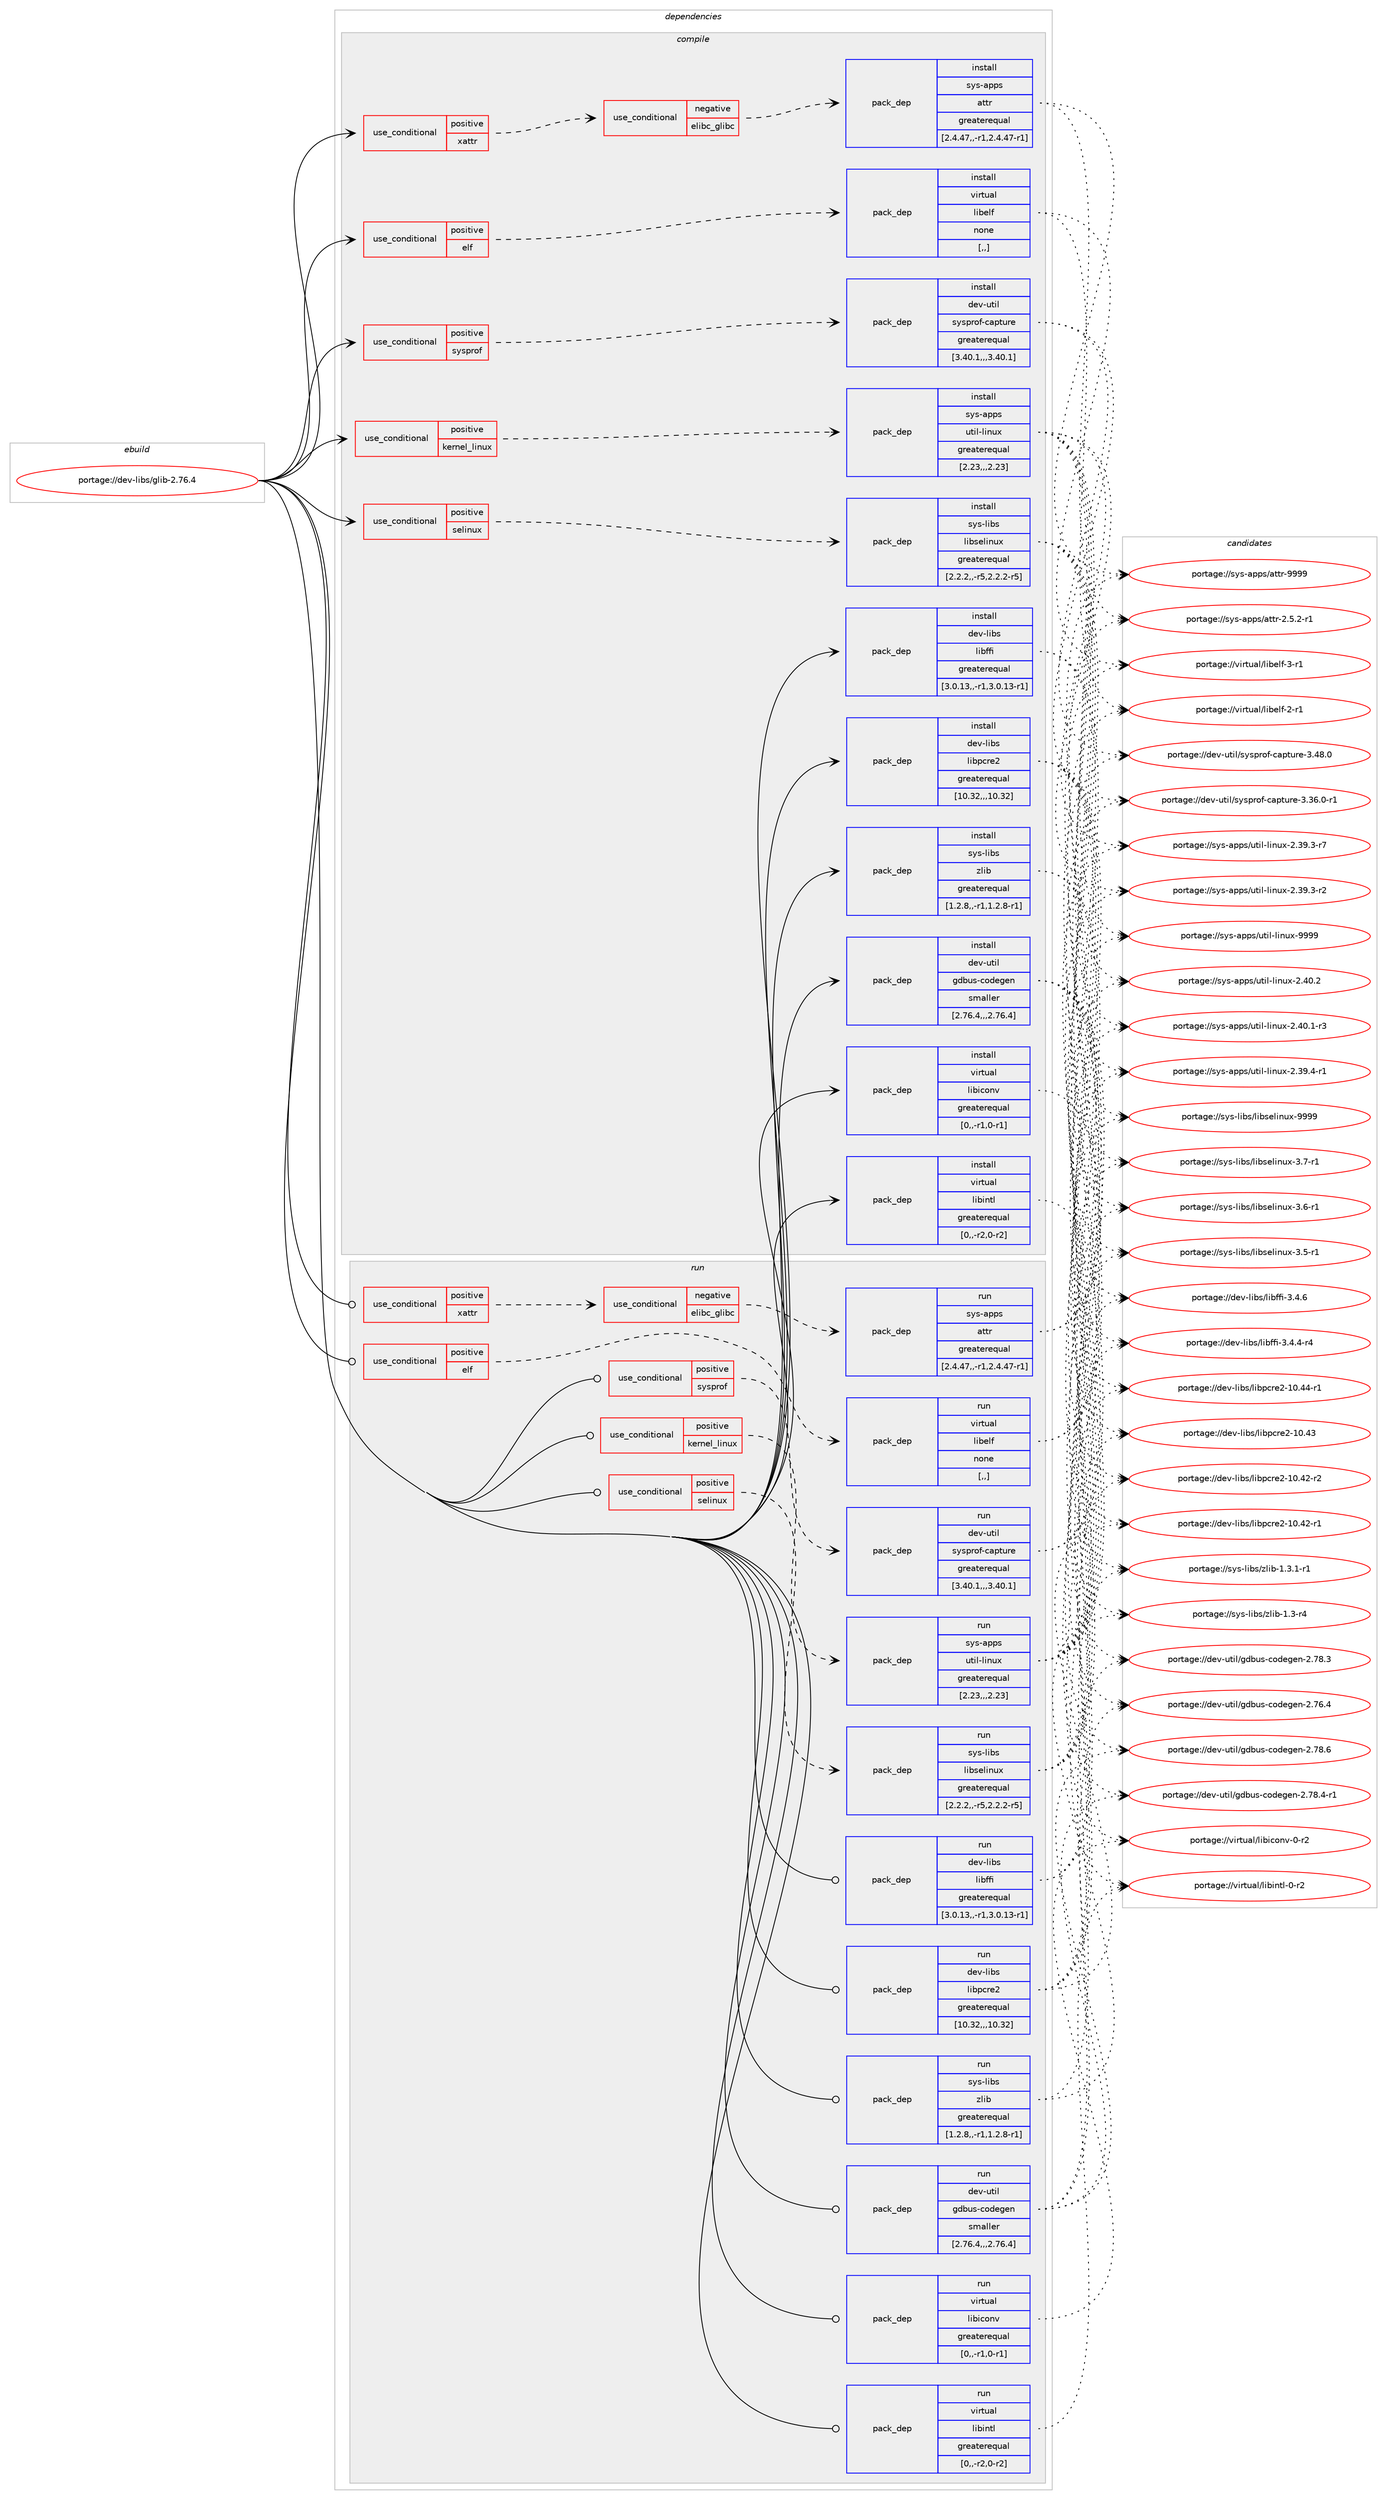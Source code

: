 digraph prolog {

# *************
# Graph options
# *************

newrank=true;
concentrate=true;
compound=true;
graph [rankdir=LR,fontname=Helvetica,fontsize=10,ranksep=1.5];#, ranksep=2.5, nodesep=0.2];
edge  [arrowhead=vee];
node  [fontname=Helvetica,fontsize=10];

# **********
# The ebuild
# **********

subgraph cluster_leftcol {
color=gray;
label=<<i>ebuild</i>>;
id [label="portage://dev-libs/glib-2.76.4", color=red, width=4, href="../dev-libs/glib-2.76.4.svg"];
}

# ****************
# The dependencies
# ****************

subgraph cluster_midcol {
color=gray;
label=<<i>dependencies</i>>;
subgraph cluster_compile {
fillcolor="#eeeeee";
style=filled;
label=<<i>compile</i>>;
subgraph cond26362 {
dependency108388 [label=<<TABLE BORDER="0" CELLBORDER="1" CELLSPACING="0" CELLPADDING="4"><TR><TD ROWSPAN="3" CELLPADDING="10">use_conditional</TD></TR><TR><TD>positive</TD></TR><TR><TD>elf</TD></TR></TABLE>>, shape=none, color=red];
subgraph pack80855 {
dependency108389 [label=<<TABLE BORDER="0" CELLBORDER="1" CELLSPACING="0" CELLPADDING="4" WIDTH="220"><TR><TD ROWSPAN="6" CELLPADDING="30">pack_dep</TD></TR><TR><TD WIDTH="110">install</TD></TR><TR><TD>virtual</TD></TR><TR><TD>libelf</TD></TR><TR><TD>none</TD></TR><TR><TD>[,,]</TD></TR></TABLE>>, shape=none, color=blue];
}
dependency108388:e -> dependency108389:w [weight=20,style="dashed",arrowhead="vee"];
}
id:e -> dependency108388:w [weight=20,style="solid",arrowhead="vee"];
subgraph cond26363 {
dependency108390 [label=<<TABLE BORDER="0" CELLBORDER="1" CELLSPACING="0" CELLPADDING="4"><TR><TD ROWSPAN="3" CELLPADDING="10">use_conditional</TD></TR><TR><TD>positive</TD></TR><TR><TD>kernel_linux</TD></TR></TABLE>>, shape=none, color=red];
subgraph pack80856 {
dependency108391 [label=<<TABLE BORDER="0" CELLBORDER="1" CELLSPACING="0" CELLPADDING="4" WIDTH="220"><TR><TD ROWSPAN="6" CELLPADDING="30">pack_dep</TD></TR><TR><TD WIDTH="110">install</TD></TR><TR><TD>sys-apps</TD></TR><TR><TD>util-linux</TD></TR><TR><TD>greaterequal</TD></TR><TR><TD>[2.23,,,2.23]</TD></TR></TABLE>>, shape=none, color=blue];
}
dependency108390:e -> dependency108391:w [weight=20,style="dashed",arrowhead="vee"];
}
id:e -> dependency108390:w [weight=20,style="solid",arrowhead="vee"];
subgraph cond26364 {
dependency108392 [label=<<TABLE BORDER="0" CELLBORDER="1" CELLSPACING="0" CELLPADDING="4"><TR><TD ROWSPAN="3" CELLPADDING="10">use_conditional</TD></TR><TR><TD>positive</TD></TR><TR><TD>selinux</TD></TR></TABLE>>, shape=none, color=red];
subgraph pack80857 {
dependency108393 [label=<<TABLE BORDER="0" CELLBORDER="1" CELLSPACING="0" CELLPADDING="4" WIDTH="220"><TR><TD ROWSPAN="6" CELLPADDING="30">pack_dep</TD></TR><TR><TD WIDTH="110">install</TD></TR><TR><TD>sys-libs</TD></TR><TR><TD>libselinux</TD></TR><TR><TD>greaterequal</TD></TR><TR><TD>[2.2.2,,-r5,2.2.2-r5]</TD></TR></TABLE>>, shape=none, color=blue];
}
dependency108392:e -> dependency108393:w [weight=20,style="dashed",arrowhead="vee"];
}
id:e -> dependency108392:w [weight=20,style="solid",arrowhead="vee"];
subgraph cond26365 {
dependency108394 [label=<<TABLE BORDER="0" CELLBORDER="1" CELLSPACING="0" CELLPADDING="4"><TR><TD ROWSPAN="3" CELLPADDING="10">use_conditional</TD></TR><TR><TD>positive</TD></TR><TR><TD>sysprof</TD></TR></TABLE>>, shape=none, color=red];
subgraph pack80858 {
dependency108395 [label=<<TABLE BORDER="0" CELLBORDER="1" CELLSPACING="0" CELLPADDING="4" WIDTH="220"><TR><TD ROWSPAN="6" CELLPADDING="30">pack_dep</TD></TR><TR><TD WIDTH="110">install</TD></TR><TR><TD>dev-util</TD></TR><TR><TD>sysprof-capture</TD></TR><TR><TD>greaterequal</TD></TR><TR><TD>[3.40.1,,,3.40.1]</TD></TR></TABLE>>, shape=none, color=blue];
}
dependency108394:e -> dependency108395:w [weight=20,style="dashed",arrowhead="vee"];
}
id:e -> dependency108394:w [weight=20,style="solid",arrowhead="vee"];
subgraph cond26366 {
dependency108396 [label=<<TABLE BORDER="0" CELLBORDER="1" CELLSPACING="0" CELLPADDING="4"><TR><TD ROWSPAN="3" CELLPADDING="10">use_conditional</TD></TR><TR><TD>positive</TD></TR><TR><TD>xattr</TD></TR></TABLE>>, shape=none, color=red];
subgraph cond26367 {
dependency108397 [label=<<TABLE BORDER="0" CELLBORDER="1" CELLSPACING="0" CELLPADDING="4"><TR><TD ROWSPAN="3" CELLPADDING="10">use_conditional</TD></TR><TR><TD>negative</TD></TR><TR><TD>elibc_glibc</TD></TR></TABLE>>, shape=none, color=red];
subgraph pack80859 {
dependency108398 [label=<<TABLE BORDER="0" CELLBORDER="1" CELLSPACING="0" CELLPADDING="4" WIDTH="220"><TR><TD ROWSPAN="6" CELLPADDING="30">pack_dep</TD></TR><TR><TD WIDTH="110">install</TD></TR><TR><TD>sys-apps</TD></TR><TR><TD>attr</TD></TR><TR><TD>greaterequal</TD></TR><TR><TD>[2.4.47,,-r1,2.4.47-r1]</TD></TR></TABLE>>, shape=none, color=blue];
}
dependency108397:e -> dependency108398:w [weight=20,style="dashed",arrowhead="vee"];
}
dependency108396:e -> dependency108397:w [weight=20,style="dashed",arrowhead="vee"];
}
id:e -> dependency108396:w [weight=20,style="solid",arrowhead="vee"];
subgraph pack80860 {
dependency108399 [label=<<TABLE BORDER="0" CELLBORDER="1" CELLSPACING="0" CELLPADDING="4" WIDTH="220"><TR><TD ROWSPAN="6" CELLPADDING="30">pack_dep</TD></TR><TR><TD WIDTH="110">install</TD></TR><TR><TD>dev-libs</TD></TR><TR><TD>libffi</TD></TR><TR><TD>greaterequal</TD></TR><TR><TD>[3.0.13,,-r1,3.0.13-r1]</TD></TR></TABLE>>, shape=none, color=blue];
}
id:e -> dependency108399:w [weight=20,style="solid",arrowhead="vee"];
subgraph pack80861 {
dependency108400 [label=<<TABLE BORDER="0" CELLBORDER="1" CELLSPACING="0" CELLPADDING="4" WIDTH="220"><TR><TD ROWSPAN="6" CELLPADDING="30">pack_dep</TD></TR><TR><TD WIDTH="110">install</TD></TR><TR><TD>dev-libs</TD></TR><TR><TD>libpcre2</TD></TR><TR><TD>greaterequal</TD></TR><TR><TD>[10.32,,,10.32]</TD></TR></TABLE>>, shape=none, color=blue];
}
id:e -> dependency108400:w [weight=20,style="solid",arrowhead="vee"];
subgraph pack80862 {
dependency108401 [label=<<TABLE BORDER="0" CELLBORDER="1" CELLSPACING="0" CELLPADDING="4" WIDTH="220"><TR><TD ROWSPAN="6" CELLPADDING="30">pack_dep</TD></TR><TR><TD WIDTH="110">install</TD></TR><TR><TD>sys-libs</TD></TR><TR><TD>zlib</TD></TR><TR><TD>greaterequal</TD></TR><TR><TD>[1.2.8,,-r1,1.2.8-r1]</TD></TR></TABLE>>, shape=none, color=blue];
}
id:e -> dependency108401:w [weight=20,style="solid",arrowhead="vee"];
subgraph pack80863 {
dependency108402 [label=<<TABLE BORDER="0" CELLBORDER="1" CELLSPACING="0" CELLPADDING="4" WIDTH="220"><TR><TD ROWSPAN="6" CELLPADDING="30">pack_dep</TD></TR><TR><TD WIDTH="110">install</TD></TR><TR><TD>virtual</TD></TR><TR><TD>libiconv</TD></TR><TR><TD>greaterequal</TD></TR><TR><TD>[0,,-r1,0-r1]</TD></TR></TABLE>>, shape=none, color=blue];
}
id:e -> dependency108402:w [weight=20,style="solid",arrowhead="vee"];
subgraph pack80864 {
dependency108403 [label=<<TABLE BORDER="0" CELLBORDER="1" CELLSPACING="0" CELLPADDING="4" WIDTH="220"><TR><TD ROWSPAN="6" CELLPADDING="30">pack_dep</TD></TR><TR><TD WIDTH="110">install</TD></TR><TR><TD>virtual</TD></TR><TR><TD>libintl</TD></TR><TR><TD>greaterequal</TD></TR><TR><TD>[0,,-r2,0-r2]</TD></TR></TABLE>>, shape=none, color=blue];
}
id:e -> dependency108403:w [weight=20,style="solid",arrowhead="vee"];
subgraph pack80865 {
dependency108404 [label=<<TABLE BORDER="0" CELLBORDER="1" CELLSPACING="0" CELLPADDING="4" WIDTH="220"><TR><TD ROWSPAN="6" CELLPADDING="30">pack_dep</TD></TR><TR><TD WIDTH="110">install</TD></TR><TR><TD>dev-util</TD></TR><TR><TD>gdbus-codegen</TD></TR><TR><TD>smaller</TD></TR><TR><TD>[2.76.4,,,2.76.4]</TD></TR></TABLE>>, shape=none, color=blue];
}
id:e -> dependency108404:w [weight=20,style="solid",arrowhead="vee"];
}
subgraph cluster_compileandrun {
fillcolor="#eeeeee";
style=filled;
label=<<i>compile and run</i>>;
}
subgraph cluster_run {
fillcolor="#eeeeee";
style=filled;
label=<<i>run</i>>;
subgraph cond26368 {
dependency108405 [label=<<TABLE BORDER="0" CELLBORDER="1" CELLSPACING="0" CELLPADDING="4"><TR><TD ROWSPAN="3" CELLPADDING="10">use_conditional</TD></TR><TR><TD>positive</TD></TR><TR><TD>elf</TD></TR></TABLE>>, shape=none, color=red];
subgraph pack80866 {
dependency108406 [label=<<TABLE BORDER="0" CELLBORDER="1" CELLSPACING="0" CELLPADDING="4" WIDTH="220"><TR><TD ROWSPAN="6" CELLPADDING="30">pack_dep</TD></TR><TR><TD WIDTH="110">run</TD></TR><TR><TD>virtual</TD></TR><TR><TD>libelf</TD></TR><TR><TD>none</TD></TR><TR><TD>[,,]</TD></TR></TABLE>>, shape=none, color=blue];
}
dependency108405:e -> dependency108406:w [weight=20,style="dashed",arrowhead="vee"];
}
id:e -> dependency108405:w [weight=20,style="solid",arrowhead="odot"];
subgraph cond26369 {
dependency108407 [label=<<TABLE BORDER="0" CELLBORDER="1" CELLSPACING="0" CELLPADDING="4"><TR><TD ROWSPAN="3" CELLPADDING="10">use_conditional</TD></TR><TR><TD>positive</TD></TR><TR><TD>kernel_linux</TD></TR></TABLE>>, shape=none, color=red];
subgraph pack80867 {
dependency108408 [label=<<TABLE BORDER="0" CELLBORDER="1" CELLSPACING="0" CELLPADDING="4" WIDTH="220"><TR><TD ROWSPAN="6" CELLPADDING="30">pack_dep</TD></TR><TR><TD WIDTH="110">run</TD></TR><TR><TD>sys-apps</TD></TR><TR><TD>util-linux</TD></TR><TR><TD>greaterequal</TD></TR><TR><TD>[2.23,,,2.23]</TD></TR></TABLE>>, shape=none, color=blue];
}
dependency108407:e -> dependency108408:w [weight=20,style="dashed",arrowhead="vee"];
}
id:e -> dependency108407:w [weight=20,style="solid",arrowhead="odot"];
subgraph cond26370 {
dependency108409 [label=<<TABLE BORDER="0" CELLBORDER="1" CELLSPACING="0" CELLPADDING="4"><TR><TD ROWSPAN="3" CELLPADDING="10">use_conditional</TD></TR><TR><TD>positive</TD></TR><TR><TD>selinux</TD></TR></TABLE>>, shape=none, color=red];
subgraph pack80868 {
dependency108410 [label=<<TABLE BORDER="0" CELLBORDER="1" CELLSPACING="0" CELLPADDING="4" WIDTH="220"><TR><TD ROWSPAN="6" CELLPADDING="30">pack_dep</TD></TR><TR><TD WIDTH="110">run</TD></TR><TR><TD>sys-libs</TD></TR><TR><TD>libselinux</TD></TR><TR><TD>greaterequal</TD></TR><TR><TD>[2.2.2,,-r5,2.2.2-r5]</TD></TR></TABLE>>, shape=none, color=blue];
}
dependency108409:e -> dependency108410:w [weight=20,style="dashed",arrowhead="vee"];
}
id:e -> dependency108409:w [weight=20,style="solid",arrowhead="odot"];
subgraph cond26371 {
dependency108411 [label=<<TABLE BORDER="0" CELLBORDER="1" CELLSPACING="0" CELLPADDING="4"><TR><TD ROWSPAN="3" CELLPADDING="10">use_conditional</TD></TR><TR><TD>positive</TD></TR><TR><TD>sysprof</TD></TR></TABLE>>, shape=none, color=red];
subgraph pack80869 {
dependency108412 [label=<<TABLE BORDER="0" CELLBORDER="1" CELLSPACING="0" CELLPADDING="4" WIDTH="220"><TR><TD ROWSPAN="6" CELLPADDING="30">pack_dep</TD></TR><TR><TD WIDTH="110">run</TD></TR><TR><TD>dev-util</TD></TR><TR><TD>sysprof-capture</TD></TR><TR><TD>greaterequal</TD></TR><TR><TD>[3.40.1,,,3.40.1]</TD></TR></TABLE>>, shape=none, color=blue];
}
dependency108411:e -> dependency108412:w [weight=20,style="dashed",arrowhead="vee"];
}
id:e -> dependency108411:w [weight=20,style="solid",arrowhead="odot"];
subgraph cond26372 {
dependency108413 [label=<<TABLE BORDER="0" CELLBORDER="1" CELLSPACING="0" CELLPADDING="4"><TR><TD ROWSPAN="3" CELLPADDING="10">use_conditional</TD></TR><TR><TD>positive</TD></TR><TR><TD>xattr</TD></TR></TABLE>>, shape=none, color=red];
subgraph cond26373 {
dependency108414 [label=<<TABLE BORDER="0" CELLBORDER="1" CELLSPACING="0" CELLPADDING="4"><TR><TD ROWSPAN="3" CELLPADDING="10">use_conditional</TD></TR><TR><TD>negative</TD></TR><TR><TD>elibc_glibc</TD></TR></TABLE>>, shape=none, color=red];
subgraph pack80870 {
dependency108415 [label=<<TABLE BORDER="0" CELLBORDER="1" CELLSPACING="0" CELLPADDING="4" WIDTH="220"><TR><TD ROWSPAN="6" CELLPADDING="30">pack_dep</TD></TR><TR><TD WIDTH="110">run</TD></TR><TR><TD>sys-apps</TD></TR><TR><TD>attr</TD></TR><TR><TD>greaterequal</TD></TR><TR><TD>[2.4.47,,-r1,2.4.47-r1]</TD></TR></TABLE>>, shape=none, color=blue];
}
dependency108414:e -> dependency108415:w [weight=20,style="dashed",arrowhead="vee"];
}
dependency108413:e -> dependency108414:w [weight=20,style="dashed",arrowhead="vee"];
}
id:e -> dependency108413:w [weight=20,style="solid",arrowhead="odot"];
subgraph pack80871 {
dependency108416 [label=<<TABLE BORDER="0" CELLBORDER="1" CELLSPACING="0" CELLPADDING="4" WIDTH="220"><TR><TD ROWSPAN="6" CELLPADDING="30">pack_dep</TD></TR><TR><TD WIDTH="110">run</TD></TR><TR><TD>dev-libs</TD></TR><TR><TD>libffi</TD></TR><TR><TD>greaterequal</TD></TR><TR><TD>[3.0.13,,-r1,3.0.13-r1]</TD></TR></TABLE>>, shape=none, color=blue];
}
id:e -> dependency108416:w [weight=20,style="solid",arrowhead="odot"];
subgraph pack80872 {
dependency108417 [label=<<TABLE BORDER="0" CELLBORDER="1" CELLSPACING="0" CELLPADDING="4" WIDTH="220"><TR><TD ROWSPAN="6" CELLPADDING="30">pack_dep</TD></TR><TR><TD WIDTH="110">run</TD></TR><TR><TD>dev-libs</TD></TR><TR><TD>libpcre2</TD></TR><TR><TD>greaterequal</TD></TR><TR><TD>[10.32,,,10.32]</TD></TR></TABLE>>, shape=none, color=blue];
}
id:e -> dependency108417:w [weight=20,style="solid",arrowhead="odot"];
subgraph pack80873 {
dependency108418 [label=<<TABLE BORDER="0" CELLBORDER="1" CELLSPACING="0" CELLPADDING="4" WIDTH="220"><TR><TD ROWSPAN="6" CELLPADDING="30">pack_dep</TD></TR><TR><TD WIDTH="110">run</TD></TR><TR><TD>sys-libs</TD></TR><TR><TD>zlib</TD></TR><TR><TD>greaterequal</TD></TR><TR><TD>[1.2.8,,-r1,1.2.8-r1]</TD></TR></TABLE>>, shape=none, color=blue];
}
id:e -> dependency108418:w [weight=20,style="solid",arrowhead="odot"];
subgraph pack80874 {
dependency108419 [label=<<TABLE BORDER="0" CELLBORDER="1" CELLSPACING="0" CELLPADDING="4" WIDTH="220"><TR><TD ROWSPAN="6" CELLPADDING="30">pack_dep</TD></TR><TR><TD WIDTH="110">run</TD></TR><TR><TD>virtual</TD></TR><TR><TD>libiconv</TD></TR><TR><TD>greaterequal</TD></TR><TR><TD>[0,,-r1,0-r1]</TD></TR></TABLE>>, shape=none, color=blue];
}
id:e -> dependency108419:w [weight=20,style="solid",arrowhead="odot"];
subgraph pack80875 {
dependency108420 [label=<<TABLE BORDER="0" CELLBORDER="1" CELLSPACING="0" CELLPADDING="4" WIDTH="220"><TR><TD ROWSPAN="6" CELLPADDING="30">pack_dep</TD></TR><TR><TD WIDTH="110">run</TD></TR><TR><TD>virtual</TD></TR><TR><TD>libintl</TD></TR><TR><TD>greaterequal</TD></TR><TR><TD>[0,,-r2,0-r2]</TD></TR></TABLE>>, shape=none, color=blue];
}
id:e -> dependency108420:w [weight=20,style="solid",arrowhead="odot"];
subgraph pack80876 {
dependency108421 [label=<<TABLE BORDER="0" CELLBORDER="1" CELLSPACING="0" CELLPADDING="4" WIDTH="220"><TR><TD ROWSPAN="6" CELLPADDING="30">pack_dep</TD></TR><TR><TD WIDTH="110">run</TD></TR><TR><TD>dev-util</TD></TR><TR><TD>gdbus-codegen</TD></TR><TR><TD>smaller</TD></TR><TR><TD>[2.76.4,,,2.76.4]</TD></TR></TABLE>>, shape=none, color=blue];
}
id:e -> dependency108421:w [weight=20,style="solid",arrowhead="odot"];
}
}

# **************
# The candidates
# **************

subgraph cluster_choices {
rank=same;
color=gray;
label=<<i>candidates</i>>;

subgraph choice80855 {
color=black;
nodesep=1;
choice11810511411611797108471081059810110810245514511449 [label="portage://virtual/libelf-3-r1", color=red, width=4,href="../virtual/libelf-3-r1.svg"];
choice11810511411611797108471081059810110810245504511449 [label="portage://virtual/libelf-2-r1", color=red, width=4,href="../virtual/libelf-2-r1.svg"];
dependency108389:e -> choice11810511411611797108471081059810110810245514511449:w [style=dotted,weight="100"];
dependency108389:e -> choice11810511411611797108471081059810110810245504511449:w [style=dotted,weight="100"];
}
subgraph choice80856 {
color=black;
nodesep=1;
choice115121115459711211211547117116105108451081051101171204557575757 [label="portage://sys-apps/util-linux-9999", color=red, width=4,href="../sys-apps/util-linux-9999.svg"];
choice1151211154597112112115471171161051084510810511011712045504652484650 [label="portage://sys-apps/util-linux-2.40.2", color=red, width=4,href="../sys-apps/util-linux-2.40.2.svg"];
choice11512111545971121121154711711610510845108105110117120455046524846494511451 [label="portage://sys-apps/util-linux-2.40.1-r3", color=red, width=4,href="../sys-apps/util-linux-2.40.1-r3.svg"];
choice11512111545971121121154711711610510845108105110117120455046515746524511449 [label="portage://sys-apps/util-linux-2.39.4-r1", color=red, width=4,href="../sys-apps/util-linux-2.39.4-r1.svg"];
choice11512111545971121121154711711610510845108105110117120455046515746514511455 [label="portage://sys-apps/util-linux-2.39.3-r7", color=red, width=4,href="../sys-apps/util-linux-2.39.3-r7.svg"];
choice11512111545971121121154711711610510845108105110117120455046515746514511450 [label="portage://sys-apps/util-linux-2.39.3-r2", color=red, width=4,href="../sys-apps/util-linux-2.39.3-r2.svg"];
dependency108391:e -> choice115121115459711211211547117116105108451081051101171204557575757:w [style=dotted,weight="100"];
dependency108391:e -> choice1151211154597112112115471171161051084510810511011712045504652484650:w [style=dotted,weight="100"];
dependency108391:e -> choice11512111545971121121154711711610510845108105110117120455046524846494511451:w [style=dotted,weight="100"];
dependency108391:e -> choice11512111545971121121154711711610510845108105110117120455046515746524511449:w [style=dotted,weight="100"];
dependency108391:e -> choice11512111545971121121154711711610510845108105110117120455046515746514511455:w [style=dotted,weight="100"];
dependency108391:e -> choice11512111545971121121154711711610510845108105110117120455046515746514511450:w [style=dotted,weight="100"];
}
subgraph choice80857 {
color=black;
nodesep=1;
choice115121115451081059811547108105981151011081051101171204557575757 [label="portage://sys-libs/libselinux-9999", color=red, width=4,href="../sys-libs/libselinux-9999.svg"];
choice11512111545108105981154710810598115101108105110117120455146554511449 [label="portage://sys-libs/libselinux-3.7-r1", color=red, width=4,href="../sys-libs/libselinux-3.7-r1.svg"];
choice11512111545108105981154710810598115101108105110117120455146544511449 [label="portage://sys-libs/libselinux-3.6-r1", color=red, width=4,href="../sys-libs/libselinux-3.6-r1.svg"];
choice11512111545108105981154710810598115101108105110117120455146534511449 [label="portage://sys-libs/libselinux-3.5-r1", color=red, width=4,href="../sys-libs/libselinux-3.5-r1.svg"];
dependency108393:e -> choice115121115451081059811547108105981151011081051101171204557575757:w [style=dotted,weight="100"];
dependency108393:e -> choice11512111545108105981154710810598115101108105110117120455146554511449:w [style=dotted,weight="100"];
dependency108393:e -> choice11512111545108105981154710810598115101108105110117120455146544511449:w [style=dotted,weight="100"];
dependency108393:e -> choice11512111545108105981154710810598115101108105110117120455146534511449:w [style=dotted,weight="100"];
}
subgraph choice80858 {
color=black;
nodesep=1;
choice100101118451171161051084711512111511211411110245999711211611711410145514652564648 [label="portage://dev-util/sysprof-capture-3.48.0", color=red, width=4,href="../dev-util/sysprof-capture-3.48.0.svg"];
choice1001011184511711610510847115121115112114111102459997112116117114101455146515446484511449 [label="portage://dev-util/sysprof-capture-3.36.0-r1", color=red, width=4,href="../dev-util/sysprof-capture-3.36.0-r1.svg"];
dependency108395:e -> choice100101118451171161051084711512111511211411110245999711211611711410145514652564648:w [style=dotted,weight="100"];
dependency108395:e -> choice1001011184511711610510847115121115112114111102459997112116117114101455146515446484511449:w [style=dotted,weight="100"];
}
subgraph choice80859 {
color=black;
nodesep=1;
choice115121115459711211211547971161161144557575757 [label="portage://sys-apps/attr-9999", color=red, width=4,href="../sys-apps/attr-9999.svg"];
choice115121115459711211211547971161161144550465346504511449 [label="portage://sys-apps/attr-2.5.2-r1", color=red, width=4,href="../sys-apps/attr-2.5.2-r1.svg"];
dependency108398:e -> choice115121115459711211211547971161161144557575757:w [style=dotted,weight="100"];
dependency108398:e -> choice115121115459711211211547971161161144550465346504511449:w [style=dotted,weight="100"];
}
subgraph choice80860 {
color=black;
nodesep=1;
choice10010111845108105981154710810598102102105455146524654 [label="portage://dev-libs/libffi-3.4.6", color=red, width=4,href="../dev-libs/libffi-3.4.6.svg"];
choice100101118451081059811547108105981021021054551465246524511452 [label="portage://dev-libs/libffi-3.4.4-r4", color=red, width=4,href="../dev-libs/libffi-3.4.4-r4.svg"];
dependency108399:e -> choice10010111845108105981154710810598102102105455146524654:w [style=dotted,weight="100"];
dependency108399:e -> choice100101118451081059811547108105981021021054551465246524511452:w [style=dotted,weight="100"];
}
subgraph choice80861 {
color=black;
nodesep=1;
choice1001011184510810598115471081059811299114101504549484652524511449 [label="portage://dev-libs/libpcre2-10.44-r1", color=red, width=4,href="../dev-libs/libpcre2-10.44-r1.svg"];
choice100101118451081059811547108105981129911410150454948465251 [label="portage://dev-libs/libpcre2-10.43", color=red, width=4,href="../dev-libs/libpcre2-10.43.svg"];
choice1001011184510810598115471081059811299114101504549484652504511450 [label="portage://dev-libs/libpcre2-10.42-r2", color=red, width=4,href="../dev-libs/libpcre2-10.42-r2.svg"];
choice1001011184510810598115471081059811299114101504549484652504511449 [label="portage://dev-libs/libpcre2-10.42-r1", color=red, width=4,href="../dev-libs/libpcre2-10.42-r1.svg"];
dependency108400:e -> choice1001011184510810598115471081059811299114101504549484652524511449:w [style=dotted,weight="100"];
dependency108400:e -> choice100101118451081059811547108105981129911410150454948465251:w [style=dotted,weight="100"];
dependency108400:e -> choice1001011184510810598115471081059811299114101504549484652504511450:w [style=dotted,weight="100"];
dependency108400:e -> choice1001011184510810598115471081059811299114101504549484652504511449:w [style=dotted,weight="100"];
}
subgraph choice80862 {
color=black;
nodesep=1;
choice115121115451081059811547122108105984549465146494511449 [label="portage://sys-libs/zlib-1.3.1-r1", color=red, width=4,href="../sys-libs/zlib-1.3.1-r1.svg"];
choice11512111545108105981154712210810598454946514511452 [label="portage://sys-libs/zlib-1.3-r4", color=red, width=4,href="../sys-libs/zlib-1.3-r4.svg"];
dependency108401:e -> choice115121115451081059811547122108105984549465146494511449:w [style=dotted,weight="100"];
dependency108401:e -> choice11512111545108105981154712210810598454946514511452:w [style=dotted,weight="100"];
}
subgraph choice80863 {
color=black;
nodesep=1;
choice1181051141161179710847108105981059911111011845484511450 [label="portage://virtual/libiconv-0-r2", color=red, width=4,href="../virtual/libiconv-0-r2.svg"];
dependency108402:e -> choice1181051141161179710847108105981059911111011845484511450:w [style=dotted,weight="100"];
}
subgraph choice80864 {
color=black;
nodesep=1;
choice11810511411611797108471081059810511011610845484511450 [label="portage://virtual/libintl-0-r2", color=red, width=4,href="../virtual/libintl-0-r2.svg"];
dependency108403:e -> choice11810511411611797108471081059810511011610845484511450:w [style=dotted,weight="100"];
}
subgraph choice80865 {
color=black;
nodesep=1;
choice100101118451171161051084710310098117115459911110010110310111045504655564654 [label="portage://dev-util/gdbus-codegen-2.78.6", color=red, width=4,href="../dev-util/gdbus-codegen-2.78.6.svg"];
choice1001011184511711610510847103100981171154599111100101103101110455046555646524511449 [label="portage://dev-util/gdbus-codegen-2.78.4-r1", color=red, width=4,href="../dev-util/gdbus-codegen-2.78.4-r1.svg"];
choice100101118451171161051084710310098117115459911110010110310111045504655564651 [label="portage://dev-util/gdbus-codegen-2.78.3", color=red, width=4,href="../dev-util/gdbus-codegen-2.78.3.svg"];
choice100101118451171161051084710310098117115459911110010110310111045504655544652 [label="portage://dev-util/gdbus-codegen-2.76.4", color=red, width=4,href="../dev-util/gdbus-codegen-2.76.4.svg"];
dependency108404:e -> choice100101118451171161051084710310098117115459911110010110310111045504655564654:w [style=dotted,weight="100"];
dependency108404:e -> choice1001011184511711610510847103100981171154599111100101103101110455046555646524511449:w [style=dotted,weight="100"];
dependency108404:e -> choice100101118451171161051084710310098117115459911110010110310111045504655564651:w [style=dotted,weight="100"];
dependency108404:e -> choice100101118451171161051084710310098117115459911110010110310111045504655544652:w [style=dotted,weight="100"];
}
subgraph choice80866 {
color=black;
nodesep=1;
choice11810511411611797108471081059810110810245514511449 [label="portage://virtual/libelf-3-r1", color=red, width=4,href="../virtual/libelf-3-r1.svg"];
choice11810511411611797108471081059810110810245504511449 [label="portage://virtual/libelf-2-r1", color=red, width=4,href="../virtual/libelf-2-r1.svg"];
dependency108406:e -> choice11810511411611797108471081059810110810245514511449:w [style=dotted,weight="100"];
dependency108406:e -> choice11810511411611797108471081059810110810245504511449:w [style=dotted,weight="100"];
}
subgraph choice80867 {
color=black;
nodesep=1;
choice115121115459711211211547117116105108451081051101171204557575757 [label="portage://sys-apps/util-linux-9999", color=red, width=4,href="../sys-apps/util-linux-9999.svg"];
choice1151211154597112112115471171161051084510810511011712045504652484650 [label="portage://sys-apps/util-linux-2.40.2", color=red, width=4,href="../sys-apps/util-linux-2.40.2.svg"];
choice11512111545971121121154711711610510845108105110117120455046524846494511451 [label="portage://sys-apps/util-linux-2.40.1-r3", color=red, width=4,href="../sys-apps/util-linux-2.40.1-r3.svg"];
choice11512111545971121121154711711610510845108105110117120455046515746524511449 [label="portage://sys-apps/util-linux-2.39.4-r1", color=red, width=4,href="../sys-apps/util-linux-2.39.4-r1.svg"];
choice11512111545971121121154711711610510845108105110117120455046515746514511455 [label="portage://sys-apps/util-linux-2.39.3-r7", color=red, width=4,href="../sys-apps/util-linux-2.39.3-r7.svg"];
choice11512111545971121121154711711610510845108105110117120455046515746514511450 [label="portage://sys-apps/util-linux-2.39.3-r2", color=red, width=4,href="../sys-apps/util-linux-2.39.3-r2.svg"];
dependency108408:e -> choice115121115459711211211547117116105108451081051101171204557575757:w [style=dotted,weight="100"];
dependency108408:e -> choice1151211154597112112115471171161051084510810511011712045504652484650:w [style=dotted,weight="100"];
dependency108408:e -> choice11512111545971121121154711711610510845108105110117120455046524846494511451:w [style=dotted,weight="100"];
dependency108408:e -> choice11512111545971121121154711711610510845108105110117120455046515746524511449:w [style=dotted,weight="100"];
dependency108408:e -> choice11512111545971121121154711711610510845108105110117120455046515746514511455:w [style=dotted,weight="100"];
dependency108408:e -> choice11512111545971121121154711711610510845108105110117120455046515746514511450:w [style=dotted,weight="100"];
}
subgraph choice80868 {
color=black;
nodesep=1;
choice115121115451081059811547108105981151011081051101171204557575757 [label="portage://sys-libs/libselinux-9999", color=red, width=4,href="../sys-libs/libselinux-9999.svg"];
choice11512111545108105981154710810598115101108105110117120455146554511449 [label="portage://sys-libs/libselinux-3.7-r1", color=red, width=4,href="../sys-libs/libselinux-3.7-r1.svg"];
choice11512111545108105981154710810598115101108105110117120455146544511449 [label="portage://sys-libs/libselinux-3.6-r1", color=red, width=4,href="../sys-libs/libselinux-3.6-r1.svg"];
choice11512111545108105981154710810598115101108105110117120455146534511449 [label="portage://sys-libs/libselinux-3.5-r1", color=red, width=4,href="../sys-libs/libselinux-3.5-r1.svg"];
dependency108410:e -> choice115121115451081059811547108105981151011081051101171204557575757:w [style=dotted,weight="100"];
dependency108410:e -> choice11512111545108105981154710810598115101108105110117120455146554511449:w [style=dotted,weight="100"];
dependency108410:e -> choice11512111545108105981154710810598115101108105110117120455146544511449:w [style=dotted,weight="100"];
dependency108410:e -> choice11512111545108105981154710810598115101108105110117120455146534511449:w [style=dotted,weight="100"];
}
subgraph choice80869 {
color=black;
nodesep=1;
choice100101118451171161051084711512111511211411110245999711211611711410145514652564648 [label="portage://dev-util/sysprof-capture-3.48.0", color=red, width=4,href="../dev-util/sysprof-capture-3.48.0.svg"];
choice1001011184511711610510847115121115112114111102459997112116117114101455146515446484511449 [label="portage://dev-util/sysprof-capture-3.36.0-r1", color=red, width=4,href="../dev-util/sysprof-capture-3.36.0-r1.svg"];
dependency108412:e -> choice100101118451171161051084711512111511211411110245999711211611711410145514652564648:w [style=dotted,weight="100"];
dependency108412:e -> choice1001011184511711610510847115121115112114111102459997112116117114101455146515446484511449:w [style=dotted,weight="100"];
}
subgraph choice80870 {
color=black;
nodesep=1;
choice115121115459711211211547971161161144557575757 [label="portage://sys-apps/attr-9999", color=red, width=4,href="../sys-apps/attr-9999.svg"];
choice115121115459711211211547971161161144550465346504511449 [label="portage://sys-apps/attr-2.5.2-r1", color=red, width=4,href="../sys-apps/attr-2.5.2-r1.svg"];
dependency108415:e -> choice115121115459711211211547971161161144557575757:w [style=dotted,weight="100"];
dependency108415:e -> choice115121115459711211211547971161161144550465346504511449:w [style=dotted,weight="100"];
}
subgraph choice80871 {
color=black;
nodesep=1;
choice10010111845108105981154710810598102102105455146524654 [label="portage://dev-libs/libffi-3.4.6", color=red, width=4,href="../dev-libs/libffi-3.4.6.svg"];
choice100101118451081059811547108105981021021054551465246524511452 [label="portage://dev-libs/libffi-3.4.4-r4", color=red, width=4,href="../dev-libs/libffi-3.4.4-r4.svg"];
dependency108416:e -> choice10010111845108105981154710810598102102105455146524654:w [style=dotted,weight="100"];
dependency108416:e -> choice100101118451081059811547108105981021021054551465246524511452:w [style=dotted,weight="100"];
}
subgraph choice80872 {
color=black;
nodesep=1;
choice1001011184510810598115471081059811299114101504549484652524511449 [label="portage://dev-libs/libpcre2-10.44-r1", color=red, width=4,href="../dev-libs/libpcre2-10.44-r1.svg"];
choice100101118451081059811547108105981129911410150454948465251 [label="portage://dev-libs/libpcre2-10.43", color=red, width=4,href="../dev-libs/libpcre2-10.43.svg"];
choice1001011184510810598115471081059811299114101504549484652504511450 [label="portage://dev-libs/libpcre2-10.42-r2", color=red, width=4,href="../dev-libs/libpcre2-10.42-r2.svg"];
choice1001011184510810598115471081059811299114101504549484652504511449 [label="portage://dev-libs/libpcre2-10.42-r1", color=red, width=4,href="../dev-libs/libpcre2-10.42-r1.svg"];
dependency108417:e -> choice1001011184510810598115471081059811299114101504549484652524511449:w [style=dotted,weight="100"];
dependency108417:e -> choice100101118451081059811547108105981129911410150454948465251:w [style=dotted,weight="100"];
dependency108417:e -> choice1001011184510810598115471081059811299114101504549484652504511450:w [style=dotted,weight="100"];
dependency108417:e -> choice1001011184510810598115471081059811299114101504549484652504511449:w [style=dotted,weight="100"];
}
subgraph choice80873 {
color=black;
nodesep=1;
choice115121115451081059811547122108105984549465146494511449 [label="portage://sys-libs/zlib-1.3.1-r1", color=red, width=4,href="../sys-libs/zlib-1.3.1-r1.svg"];
choice11512111545108105981154712210810598454946514511452 [label="portage://sys-libs/zlib-1.3-r4", color=red, width=4,href="../sys-libs/zlib-1.3-r4.svg"];
dependency108418:e -> choice115121115451081059811547122108105984549465146494511449:w [style=dotted,weight="100"];
dependency108418:e -> choice11512111545108105981154712210810598454946514511452:w [style=dotted,weight="100"];
}
subgraph choice80874 {
color=black;
nodesep=1;
choice1181051141161179710847108105981059911111011845484511450 [label="portage://virtual/libiconv-0-r2", color=red, width=4,href="../virtual/libiconv-0-r2.svg"];
dependency108419:e -> choice1181051141161179710847108105981059911111011845484511450:w [style=dotted,weight="100"];
}
subgraph choice80875 {
color=black;
nodesep=1;
choice11810511411611797108471081059810511011610845484511450 [label="portage://virtual/libintl-0-r2", color=red, width=4,href="../virtual/libintl-0-r2.svg"];
dependency108420:e -> choice11810511411611797108471081059810511011610845484511450:w [style=dotted,weight="100"];
}
subgraph choice80876 {
color=black;
nodesep=1;
choice100101118451171161051084710310098117115459911110010110310111045504655564654 [label="portage://dev-util/gdbus-codegen-2.78.6", color=red, width=4,href="../dev-util/gdbus-codegen-2.78.6.svg"];
choice1001011184511711610510847103100981171154599111100101103101110455046555646524511449 [label="portage://dev-util/gdbus-codegen-2.78.4-r1", color=red, width=4,href="../dev-util/gdbus-codegen-2.78.4-r1.svg"];
choice100101118451171161051084710310098117115459911110010110310111045504655564651 [label="portage://dev-util/gdbus-codegen-2.78.3", color=red, width=4,href="../dev-util/gdbus-codegen-2.78.3.svg"];
choice100101118451171161051084710310098117115459911110010110310111045504655544652 [label="portage://dev-util/gdbus-codegen-2.76.4", color=red, width=4,href="../dev-util/gdbus-codegen-2.76.4.svg"];
dependency108421:e -> choice100101118451171161051084710310098117115459911110010110310111045504655564654:w [style=dotted,weight="100"];
dependency108421:e -> choice1001011184511711610510847103100981171154599111100101103101110455046555646524511449:w [style=dotted,weight="100"];
dependency108421:e -> choice100101118451171161051084710310098117115459911110010110310111045504655564651:w [style=dotted,weight="100"];
dependency108421:e -> choice100101118451171161051084710310098117115459911110010110310111045504655544652:w [style=dotted,weight="100"];
}
}

}
